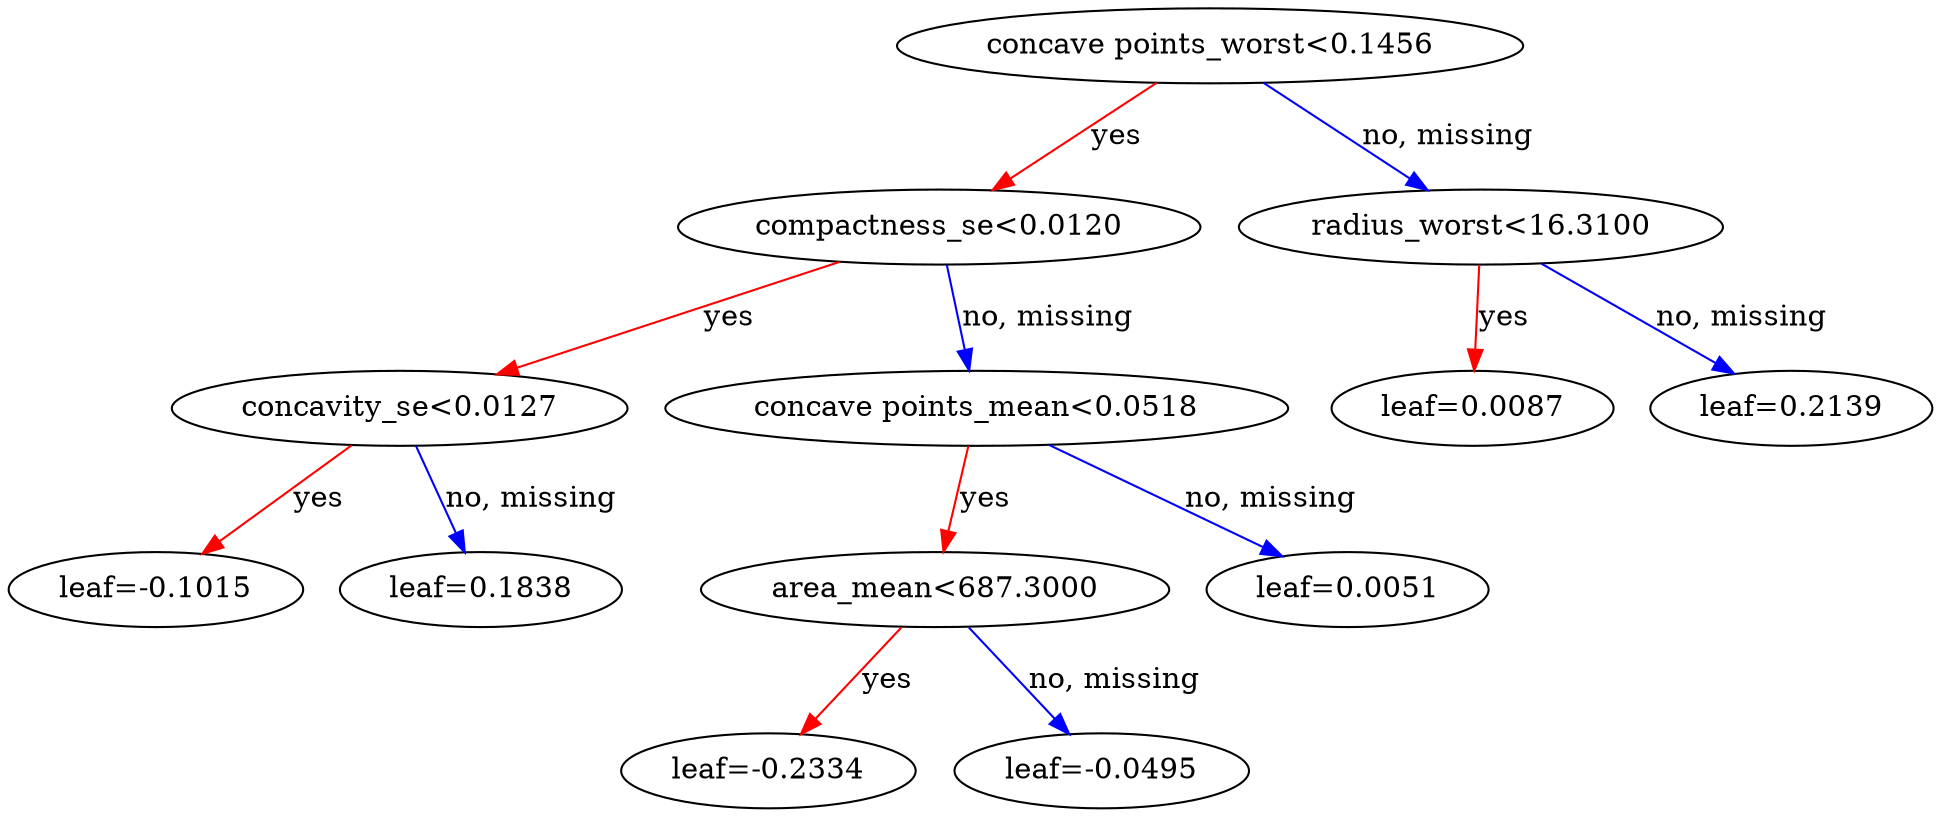 digraph {
    graph [ rankdir=TB ]
    graph [ rankdir="UD" ]

    0 [ label="concave points_worst<0.1456" ]
    0 -> 1 [label="yes" color="#FF0000"]
    0 -> 2 [label="no, missing" color="#0000FF"]

    1 [ label="compactness_se<0.0120" ]
    1 -> 3 [label="yes" color="#FF0000"]
    1 -> 4 [label="no, missing" color="#0000FF"]

    3 [ label="concavity_se<0.0127" ]
    3 -> 7 [label="yes" color="#FF0000"]
    3 -> 8 [label="no, missing" color="#0000FF"]

    7 [ label="leaf=-0.1015" ]

    8 [ label="leaf=0.1838" ]

    4 [ label="concave points_mean<0.0518" ]
    4 -> 9 [label="yes" color="#FF0000"]
    4 -> 10 [label="no, missing" color="#0000FF"]

    9 [ label="area_mean<687.3000" ]
    9 -> 11 [label="yes" color="#FF0000"]
    9 -> 12 [label="no, missing" color="#0000FF"]

    11 [ label="leaf=-0.2334" ]

    12 [ label="leaf=-0.0495" ]

    10 [ label="leaf=0.0051" ]

    2 [ label="radius_worst<16.3100" ]
    2 -> 5 [label="yes" color="#FF0000"]
    2 -> 6 [label="no, missing" color="#0000FF"]

    5 [ label="leaf=0.0087" ]

    6 [ label="leaf=0.2139" ]
}
